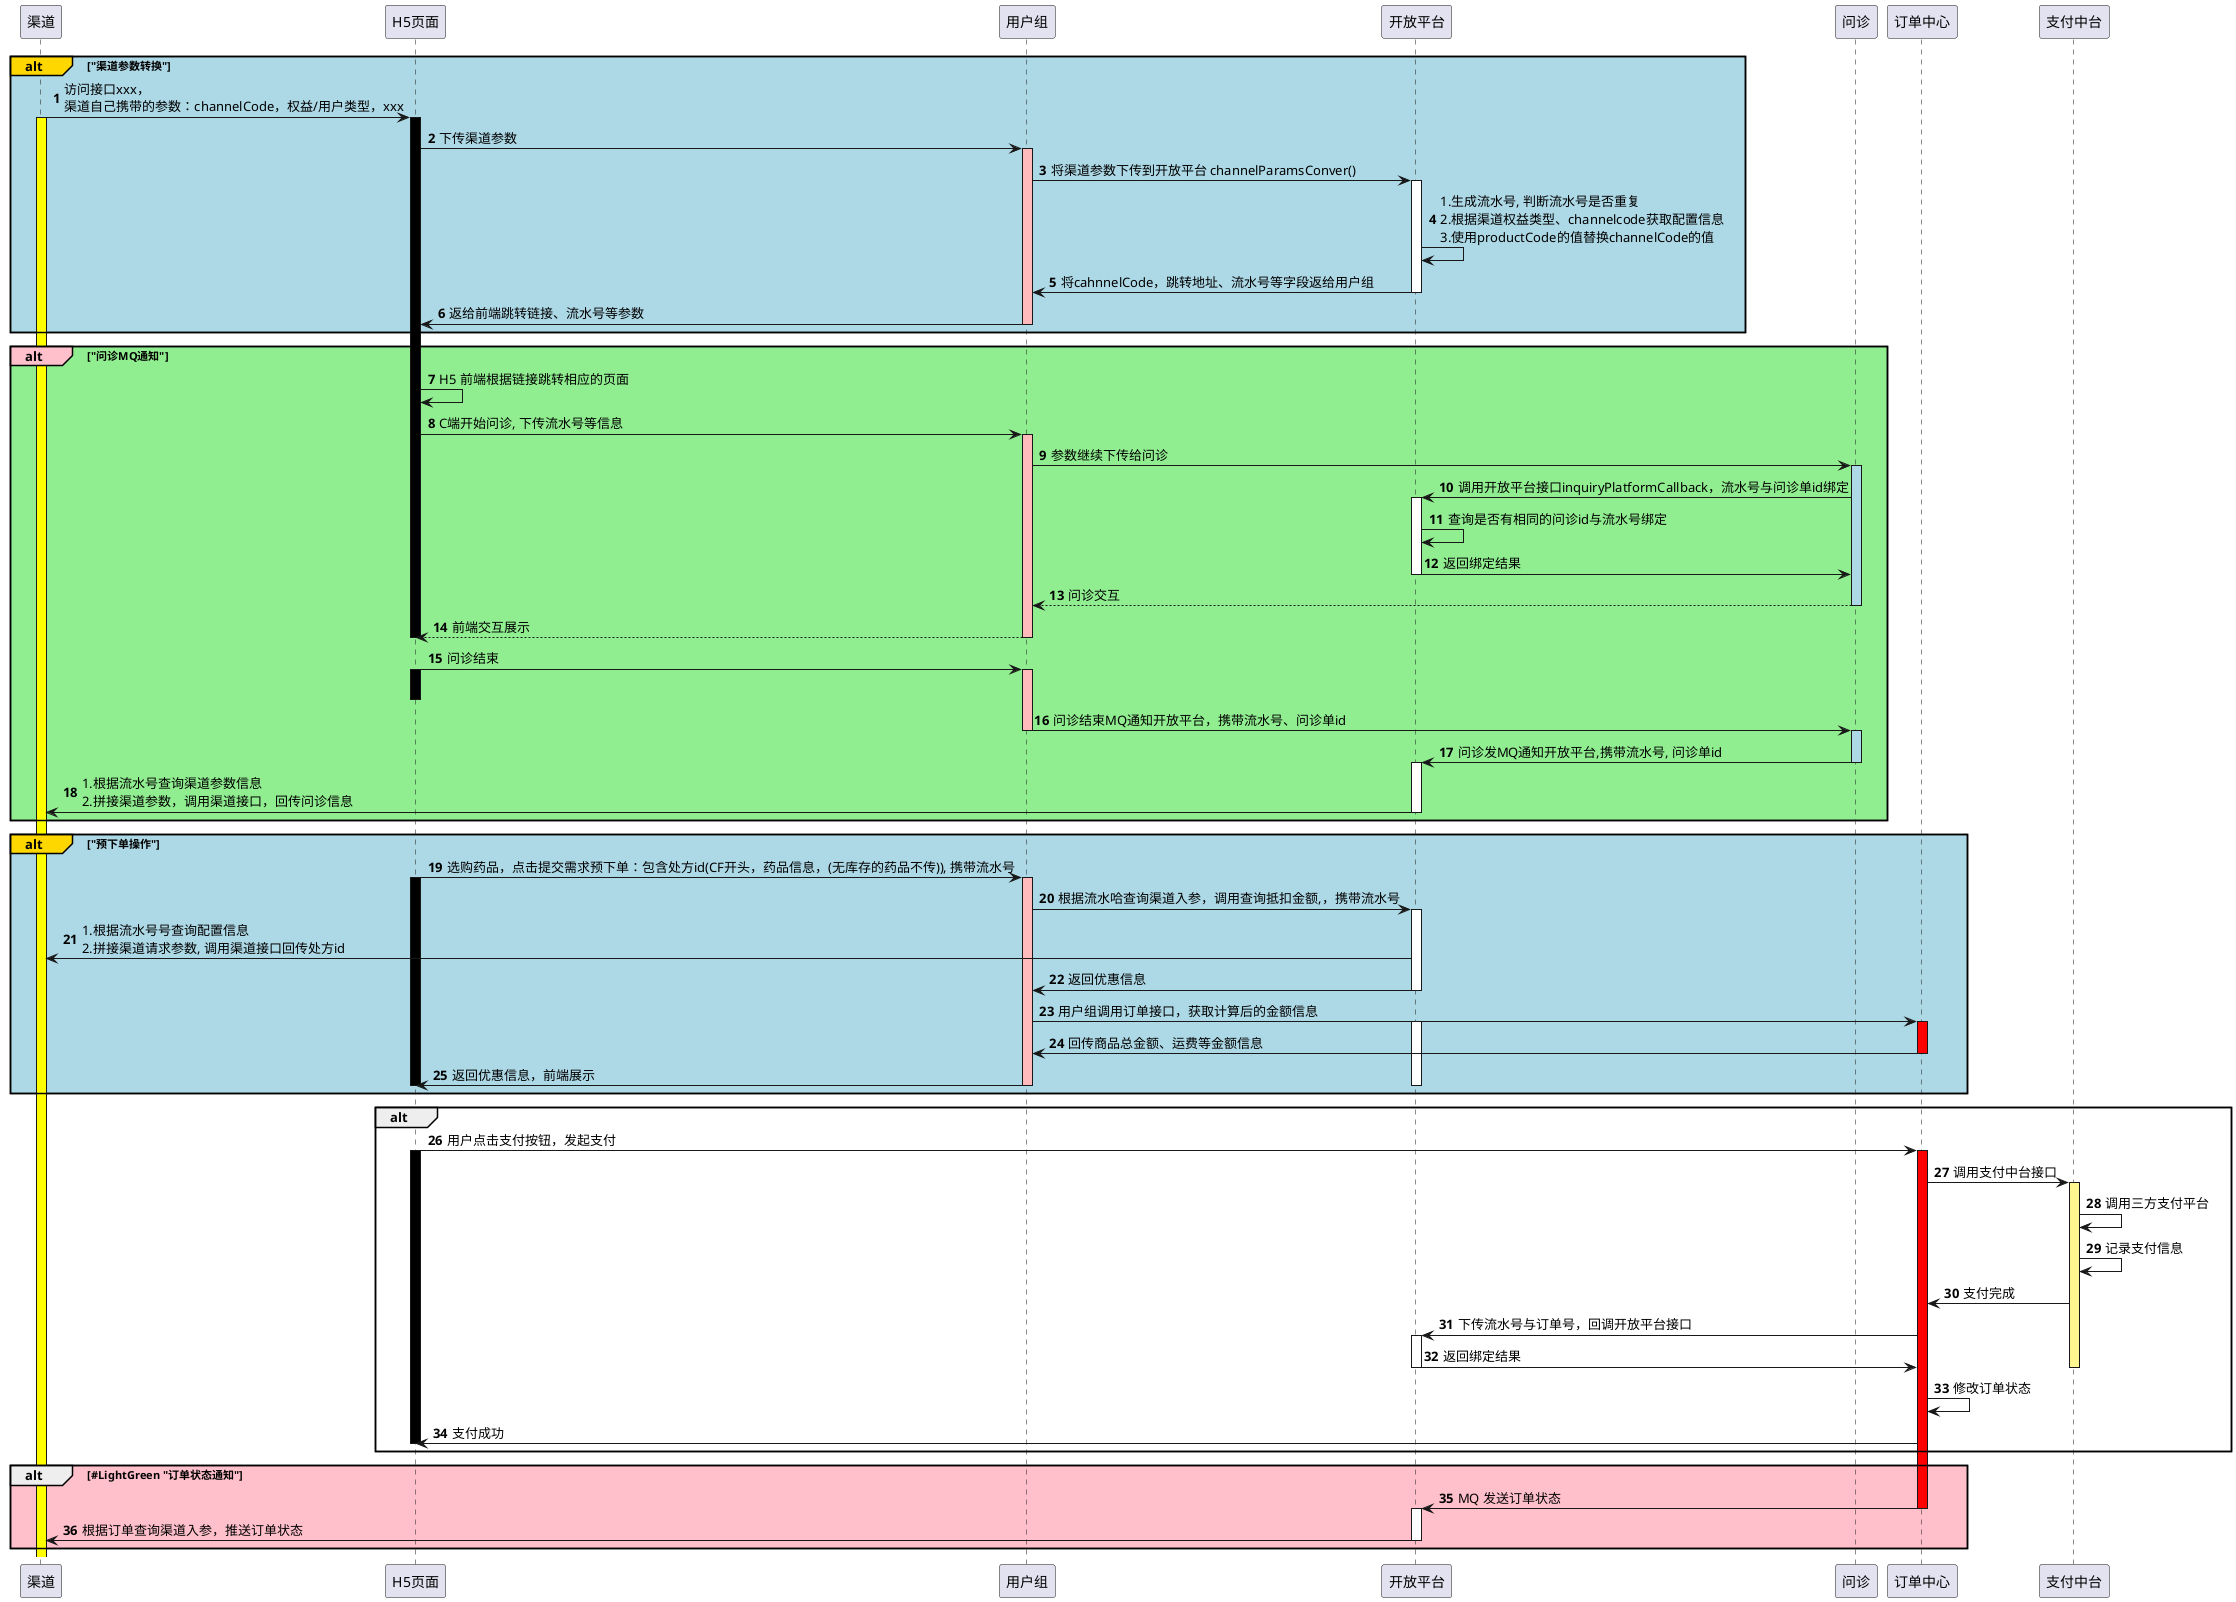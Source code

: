 @startuml
autonumber

participant "渠道" as channel
participant "H5页面" as H5
participant "用户组" as userServer

alt#Gold #LightBlue "渠道参数转换"
channel->H5 : 访问接口xxx，\n渠道自己携带的参数：channelCode，权益/用户类型，xxx
activate channel #Yellow
activate H5 #black
H5->userServer: 下传渠道参数
activate userServer #FFBBBB

participant "开放平台" as openApi
userServer->openApi: 将渠道参数下传到开放平台 channelParamsConver()
activate openApi
openApi->openApi: 1.生成流水号, 判断流水号是否重复\n2.根据渠道权益类型、channelcode获取配置信息\n3.使用productCode的值替换channelCode的值
openApi->userServer: 将cahnnelCode，跳转地址、流水号等字段返给用户组
deactivate openApi

userServer->H5:返给前端跳转链接、流水号等参数
deactivate userServer
end

participant "问诊" as inquiry
alt#Pink #LightGreen "问诊MQ通知"
H5->H5: H5 前端根据链接跳转相应的页面
H5->userServer : C端开始问诊, 下传流水号等信息
activate userServer #FFBBBB
userServer->inquiry: 参数继续下传给问诊
activate inquiry #LightBlue
inquiry -> openApi : 调用开放平台接口inquiryPlatformCallback，流水号与问诊单id绑定
activate openApi
openApi -> openApi : 查询是否有相同的问诊id与流水号绑定
openApi -> inquiry : 返回绑定结果
deactivate openApi
inquiry-->userServer : 问诊交互
deactivate inquiry
userServer-->H5 : 前端交互展示
deactivate H5
deactivate userServer


H5->userServer: 问诊结束
activate userServer #FFBBBB
activate H5 #black
deactivate H5
userServer->inquiry: 问诊结束MQ通知开放平台，携带流水号、问诊单id
deactivate userServer
activate inquiry #LightBlue
inquiry->openApi:问诊发MQ通知开放平台,携带流水号, 问诊单id
deactivate inquiry
activate openApi
openApi->channel: 1.根据流水号查询渠道参数信息\n2.拼接渠道参数，调用渠道接口，回传问诊信息
deactivate openApi
end

participant "订单中心" as orderCenter
alt#Gold #LightBlue "预下单操作"
H5->userServer: 选购药品，点击提交需求预下单：包含处方id(CF开头，药品信息，(无库存的药品不传)), 携带流水号
activate H5 #black
activate userServer #FFBBBB
userServer->openApi: 根据流水哈查询渠道入参，调用查询抵扣金额,，携带流水号
activate openApi
openApi->channel: 1.根据流水号号查询配置信息\n2.拼接渠道请求参数, 调用渠道接口回传处方id
openApi -> userServer : 返回优惠信息
deactivate openApi
userServer->orderCenter: 用户组调用订单接口，获取计算后的金额信息
activate orderCenter #Red
activate openApi
orderCenter->userServer: 回传商品总金额、运费等金额信息
deactivate orderCenter
userServer->H5 : 返回优惠信息，前端展示
deactivate H5
deactivate userServer
deactivate openApi
end

participant "支付中台" as payCenter
alt
H5 -> orderCenter : 用户点击支付按钮，发起支付
activate orderCenter #Red
activate H5 #black
orderCenter -> payCenter : 调用支付中台接口
activate payCenter 	#FFF68F
payCenter -> payCenter : 调用三方支付平台
payCenter -> payCenter : 记录支付信息
payCenter -> orderCenter: 支付完成
orderCenter -> openApi : 下传流水号与订单号，回调开放平台接口
activate openApi
openApi -> orderCenter : 返回绑定结果
deactivate openApi
deactivate payCenter
orderCenter -> orderCenter : 修改订单状态
orderCenter -> H5 : 支付成功
deactivate H5

end

alt #Pink #LightGreen "订单状态通知"
orderCenter -> openApi : MQ 发送订单状态
deactivate orderCenter
activate openApi
openApi -> channel : 根据订单查询渠道入参，推送订单状态
deactivate openApi
end
@enduml